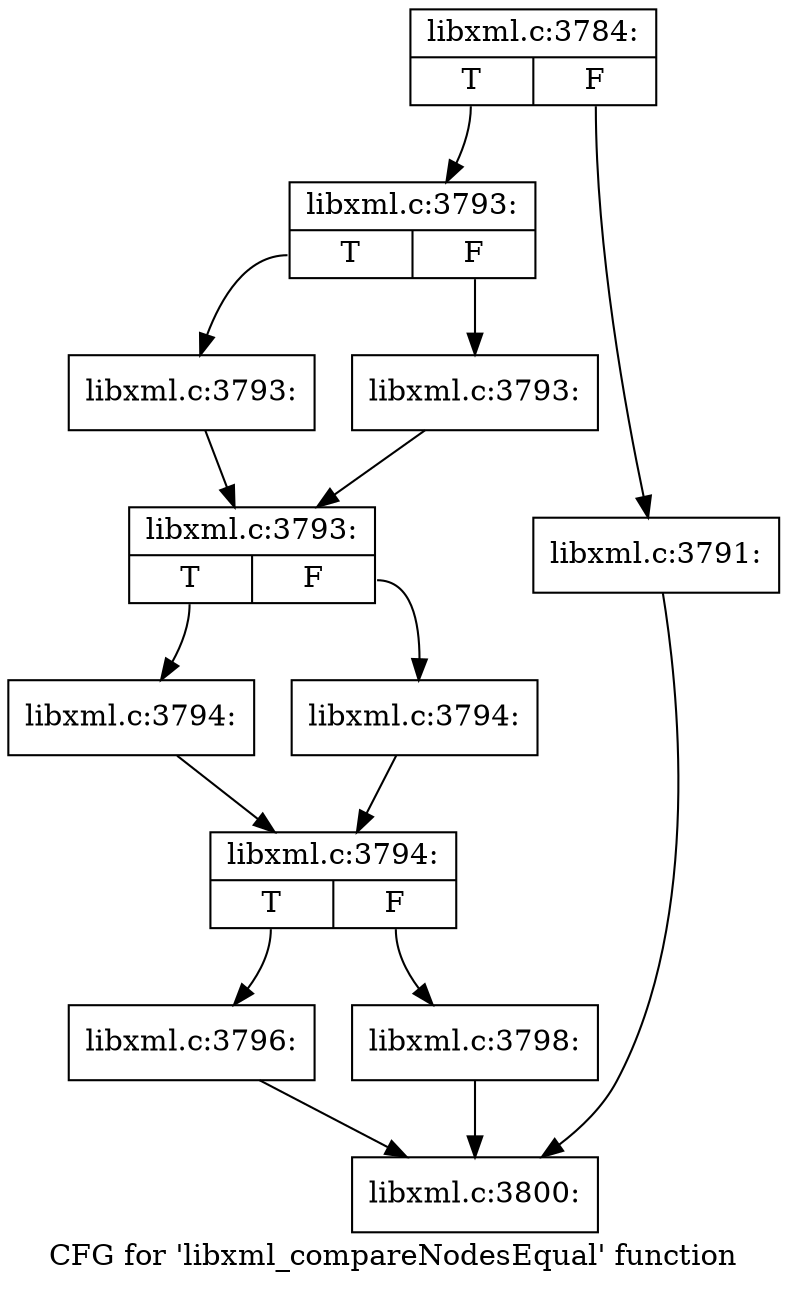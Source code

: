 digraph "CFG for 'libxml_compareNodesEqual' function" {
	label="CFG for 'libxml_compareNodesEqual' function";

	Node0x5709660 [shape=record,label="{libxml.c:3784:|{<s0>T|<s1>F}}"];
	Node0x5709660:s0 -> Node0x570bcd0;
	Node0x5709660:s1 -> Node0x570bc80;
	Node0x570bc80 [shape=record,label="{libxml.c:3791:}"];
	Node0x570bc80 -> Node0x570ae20;
	Node0x570bcd0 [shape=record,label="{libxml.c:3793:|{<s0>T|<s1>F}}"];
	Node0x570bcd0:s0 -> Node0x570c4b0;
	Node0x570bcd0:s1 -> Node0x570c500;
	Node0x570c4b0 [shape=record,label="{libxml.c:3793:}"];
	Node0x570c4b0 -> Node0x570c550;
	Node0x570c500 [shape=record,label="{libxml.c:3793:}"];
	Node0x570c500 -> Node0x570c550;
	Node0x570c550 [shape=record,label="{libxml.c:3793:|{<s0>T|<s1>F}}"];
	Node0x570c550:s0 -> Node0x570cb50;
	Node0x570c550:s1 -> Node0x570cba0;
	Node0x570cb50 [shape=record,label="{libxml.c:3794:}"];
	Node0x570cb50 -> Node0x570cbf0;
	Node0x570cba0 [shape=record,label="{libxml.c:3794:}"];
	Node0x570cba0 -> Node0x570cbf0;
	Node0x570cbf0 [shape=record,label="{libxml.c:3794:|{<s0>T|<s1>F}}"];
	Node0x570cbf0:s0 -> Node0x570d200;
	Node0x570cbf0:s1 -> Node0x570d2a0;
	Node0x570d200 [shape=record,label="{libxml.c:3796:}"];
	Node0x570d200 -> Node0x570ae20;
	Node0x570d2a0 [shape=record,label="{libxml.c:3798:}"];
	Node0x570d2a0 -> Node0x570ae20;
	Node0x570ae20 [shape=record,label="{libxml.c:3800:}"];
}
